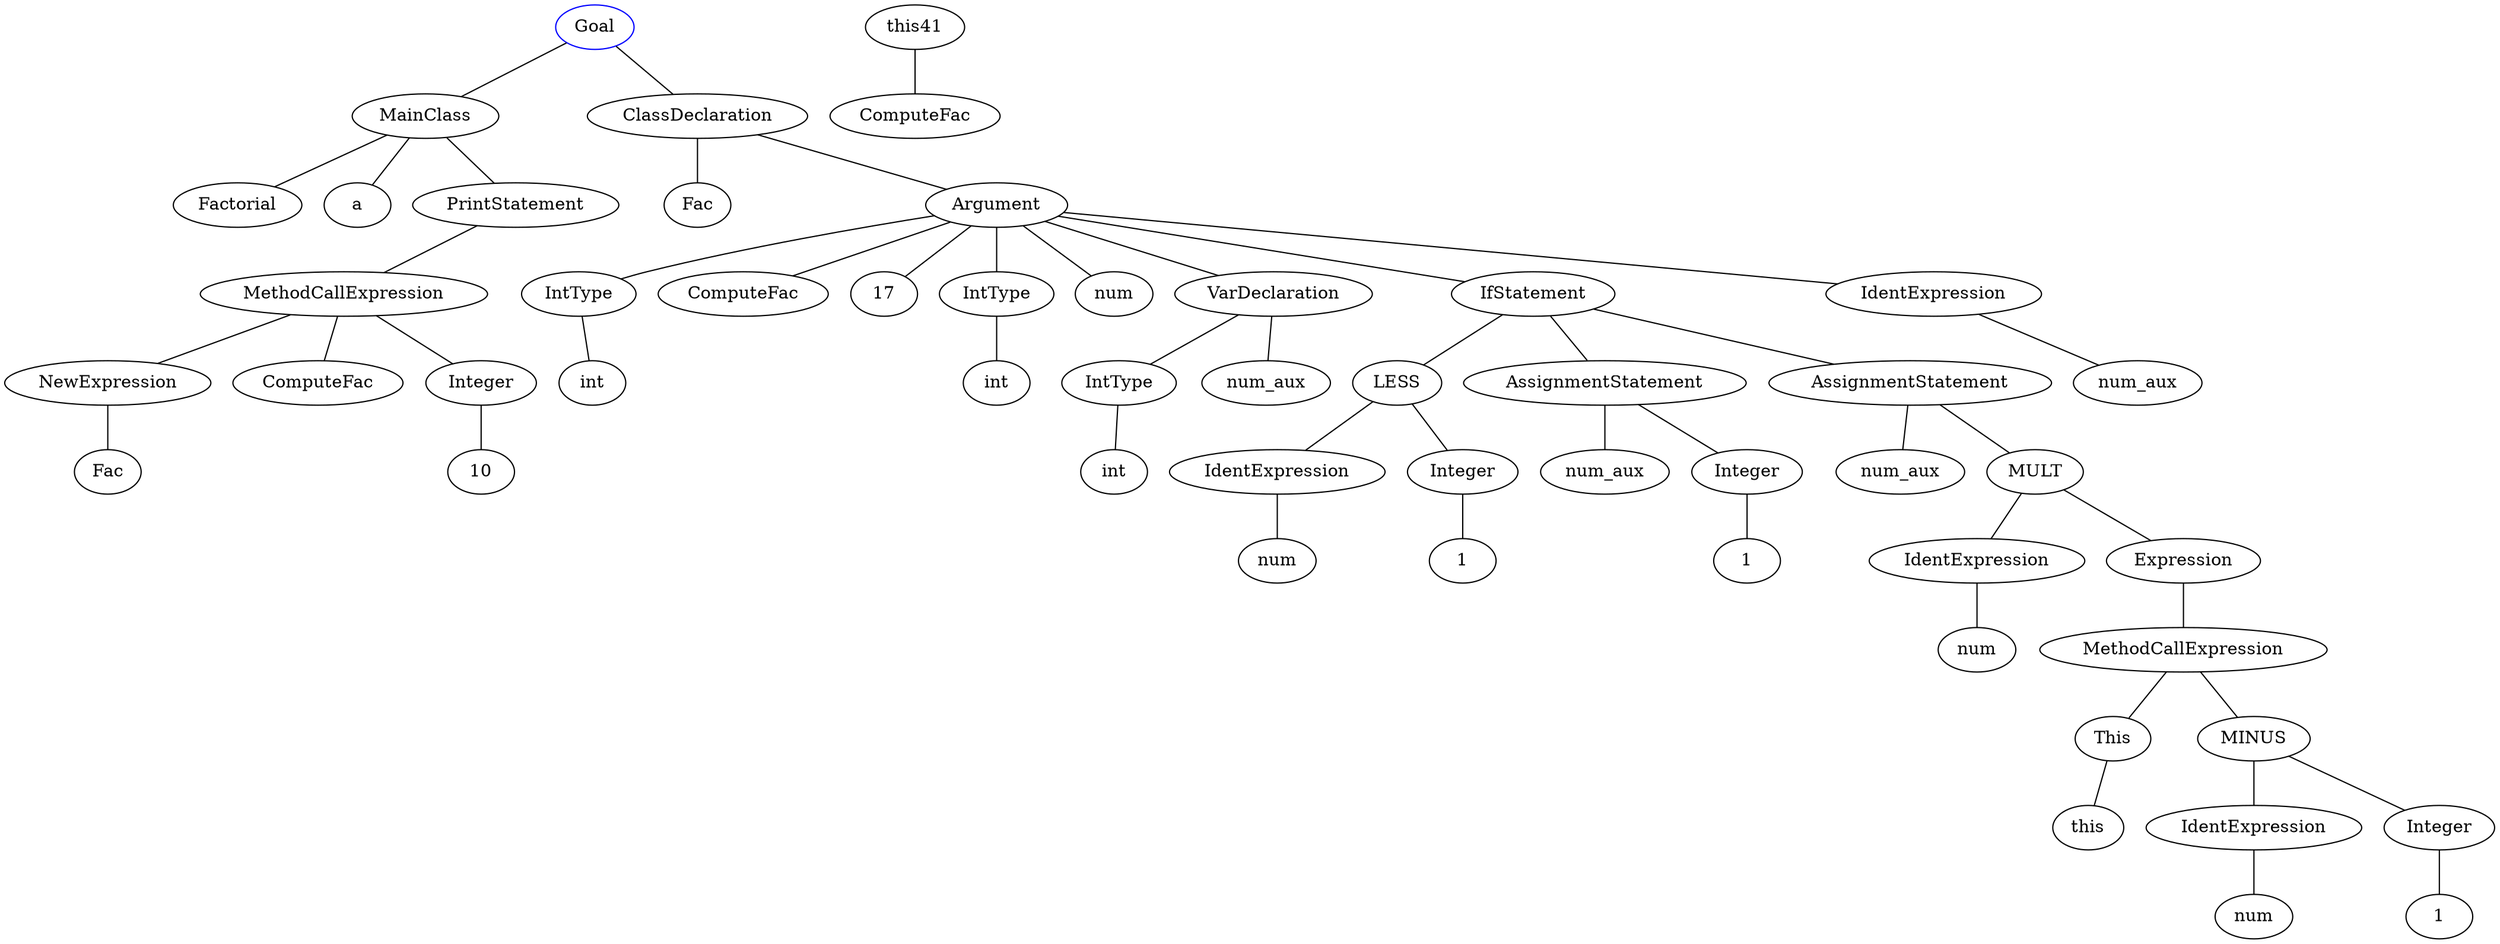 graph Grammar{
0 [label="Goal"] [color=blue];
0 -- 1;
1 [label="MainClass"];
1 -- 2;
2 [label="Factorial"];
1 -- 3;
3 [label="a"];
1 -- 4;
4 [label="PrintStatement"];
4 -- 5;
5 [label="MethodCallExpression"];
5 -- 6;
6 [label="NewExpression"];
6 -- 7;
7 [label="Fac"];
5 -- 8;
8 [label="ComputeFac"];
5 -- 9;
9 [label="Integer"];
9 -- 10;
10 [label="10"];
0 -- 11;
11 [label="ClassDeclaration"];
11 -- 12;
12 [label="Fac"];
11 -- 13;
13 [label="MethodDeclaration"];
13 -- 14;
14 [label="IntType"];
15 [label="int"];
14 -- 15;
13 -- 16;
16 [label="ComputeFac"];
13 -- 17;
13 [label="Argument"];
13 -- 18;
18 [label="IntType"];
19 [label="int"];
18 -- 19;
13 -- 20;
20 [label="num"];
13 -- 21;
21 [label="VarDeclaration"];
21 -- 22;
22 [label="IntType"];
23 [label="int"];
22 -- 23;
21 -- 24;
24 [label="num_aux"];
13 -- 25;
25 [label="IfStatement"];
25 -- 26;
26 [label="LESS"];
26 -- 27;
27 [label="IdentExpression"];
27 -- 28;
28 [label="num"];
26 -- 29;
29 [label="Integer"];
29 -- 30;
30 [label="1"];
25 -- 31;
31 [label="AssignmentStatement"];
31 -- 32;
32 [label="num_aux"];
31 -- 33;
33 [label="Integer"];
33 -- 34;
34 [label="1"];
25 -- 35;
35 [label="AssignmentStatement"];
35 -- 36;
36 [label="num_aux"];
35 -- 37;
37 [label="MULT"];
37 -- 38;
38 [label="IdentExpression"];
38 -- 39;
39 [label="num"];
37 -- 40;
40 [label="Expression"];
40 -- 41;
41 [label="MethodCallExpression"];
41 -- 42;
42 [label="This"];
42 -- 43;
43 [label="this"];
this41 -- 44;
44 [label="ComputeFac"];
41 -- 45;
45 [label="MINUS"];
45 -- 46;
46 [label="IdentExpression"];
46 -- 47;
47 [label="num"];
45 -- 48;
48 [label="Integer"];
48 -- 49;
49 [label="1"];
13 -- 50;
50 [label="IdentExpression"];
50 -- 51;
51 [label="num_aux"];
}